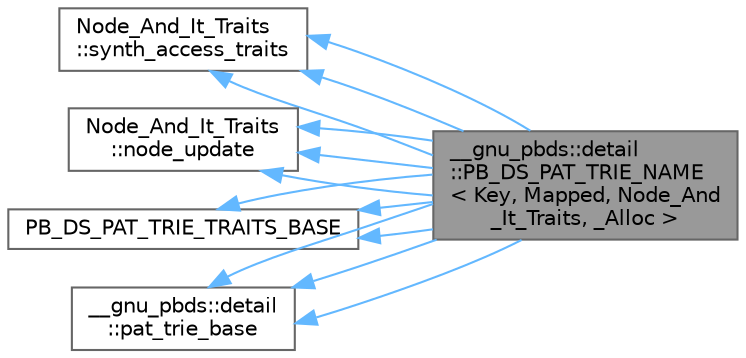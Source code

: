 digraph "__gnu_pbds::detail::PB_DS_PAT_TRIE_NAME&lt; Key, Mapped, Node_And_It_Traits, _Alloc &gt;"
{
 // LATEX_PDF_SIZE
  bgcolor="transparent";
  edge [fontname=Helvetica,fontsize=10,labelfontname=Helvetica,labelfontsize=10];
  node [fontname=Helvetica,fontsize=10,shape=box,height=0.2,width=0.4];
  rankdir="LR";
  Node1 [id="Node000001",label="__gnu_pbds::detail\l::PB_DS_PAT_TRIE_NAME\l\< Key, Mapped, Node_And\l_It_Traits, _Alloc \>",height=0.2,width=0.4,color="gray40", fillcolor="grey60", style="filled", fontcolor="black",tooltip="PATRICIA trie."];
  Node2 -> Node1 [id="edge25_Node000001_Node000002",dir="back",color="steelblue1",style="solid",tooltip=" "];
  Node2 [id="Node000002",label="Node_And_It_Traits\l::synth_access_traits",height=0.2,width=0.4,color="gray40", fillcolor="white", style="filled",tooltip=" "];
  Node3 -> Node1 [id="edge26_Node000001_Node000003",dir="back",color="steelblue1",style="solid",tooltip=" "];
  Node3 [id="Node000003",label="Node_And_It_Traits\l::node_update",height=0.2,width=0.4,color="gray40", fillcolor="white", style="filled",tooltip=" "];
  Node4 -> Node1 [id="edge27_Node000001_Node000004",dir="back",color="steelblue1",style="solid",tooltip=" "];
  Node4 [id="Node000004",label="PB_DS_PAT_TRIE_TRAITS_BASE",height=0.2,width=0.4,color="gray40", fillcolor="white", style="filled",tooltip=" "];
  Node5 -> Node1 [id="edge28_Node000001_Node000005",dir="back",color="steelblue1",style="solid",tooltip=" "];
  Node5 [id="Node000005",label="__gnu_pbds::detail\l::pat_trie_base",height=0.2,width=0.4,color="gray40", fillcolor="white", style="filled",URL="$struct____gnu__pbds_1_1detail_1_1pat__trie__base.html",tooltip="Base type for PATRICIA trees."];
  Node2 -> Node1 [id="edge29_Node000001_Node000002",dir="back",color="steelblue1",style="solid",tooltip=" "];
  Node3 -> Node1 [id="edge30_Node000001_Node000003",dir="back",color="steelblue1",style="solid",tooltip=" "];
  Node4 -> Node1 [id="edge31_Node000001_Node000004",dir="back",color="steelblue1",style="solid",tooltip=" "];
  Node5 -> Node1 [id="edge32_Node000001_Node000005",dir="back",color="steelblue1",style="solid",tooltip=" "];
  Node2 -> Node1 [id="edge33_Node000001_Node000002",dir="back",color="steelblue1",style="solid",tooltip=" "];
  Node3 -> Node1 [id="edge34_Node000001_Node000003",dir="back",color="steelblue1",style="solid",tooltip=" "];
  Node4 -> Node1 [id="edge35_Node000001_Node000004",dir="back",color="steelblue1",style="solid",tooltip=" "];
  Node5 -> Node1 [id="edge36_Node000001_Node000005",dir="back",color="steelblue1",style="solid",tooltip=" "];
}
